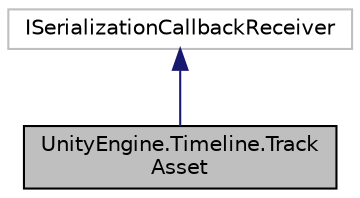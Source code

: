 digraph "UnityEngine.Timeline.TrackAsset"
{
 // LATEX_PDF_SIZE
  edge [fontname="Helvetica",fontsize="10",labelfontname="Helvetica",labelfontsize="10"];
  node [fontname="Helvetica",fontsize="10",shape=record];
  Node1 [label="UnityEngine.Timeline.Track\lAsset",height=0.2,width=0.4,color="black", fillcolor="grey75", style="filled", fontcolor="black",tooltip="A PlayableAsset representing a track inside a timeline."];
  Node2 -> Node1 [dir="back",color="midnightblue",fontsize="10",style="solid",fontname="Helvetica"];
  Node2 [label="ISerializationCallbackReceiver",height=0.2,width=0.4,color="grey75", fillcolor="white", style="filled",tooltip=" "];
}

